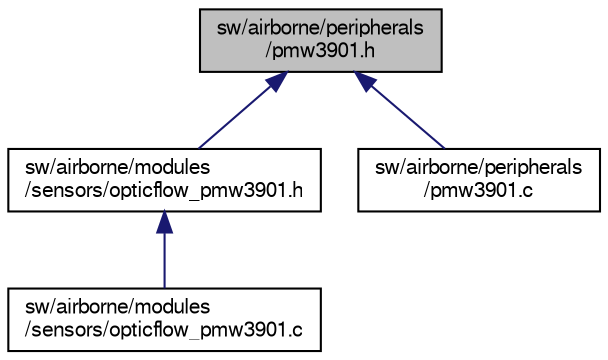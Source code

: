 digraph "sw/airborne/peripherals/pmw3901.h"
{
  edge [fontname="FreeSans",fontsize="10",labelfontname="FreeSans",labelfontsize="10"];
  node [fontname="FreeSans",fontsize="10",shape=record];
  Node1 [label="sw/airborne/peripherals\l/pmw3901.h",height=0.2,width=0.4,color="black", fillcolor="grey75", style="filled", fontcolor="black"];
  Node1 -> Node2 [dir="back",color="midnightblue",fontsize="10",style="solid",fontname="FreeSans"];
  Node2 [label="sw/airborne/modules\l/sensors/opticflow_pmw3901.h",height=0.2,width=0.4,color="black", fillcolor="white", style="filled",URL="$opticflow__pmw3901_8h.html"];
  Node2 -> Node3 [dir="back",color="midnightblue",fontsize="10",style="solid",fontname="FreeSans"];
  Node3 [label="sw/airborne/modules\l/sensors/opticflow_pmw3901.c",height=0.2,width=0.4,color="black", fillcolor="white", style="filled",URL="$opticflow__pmw3901_8c.html"];
  Node1 -> Node4 [dir="back",color="midnightblue",fontsize="10",style="solid",fontname="FreeSans"];
  Node4 [label="sw/airborne/peripherals\l/pmw3901.c",height=0.2,width=0.4,color="black", fillcolor="white", style="filled",URL="$pmw3901_8c.html"];
}

